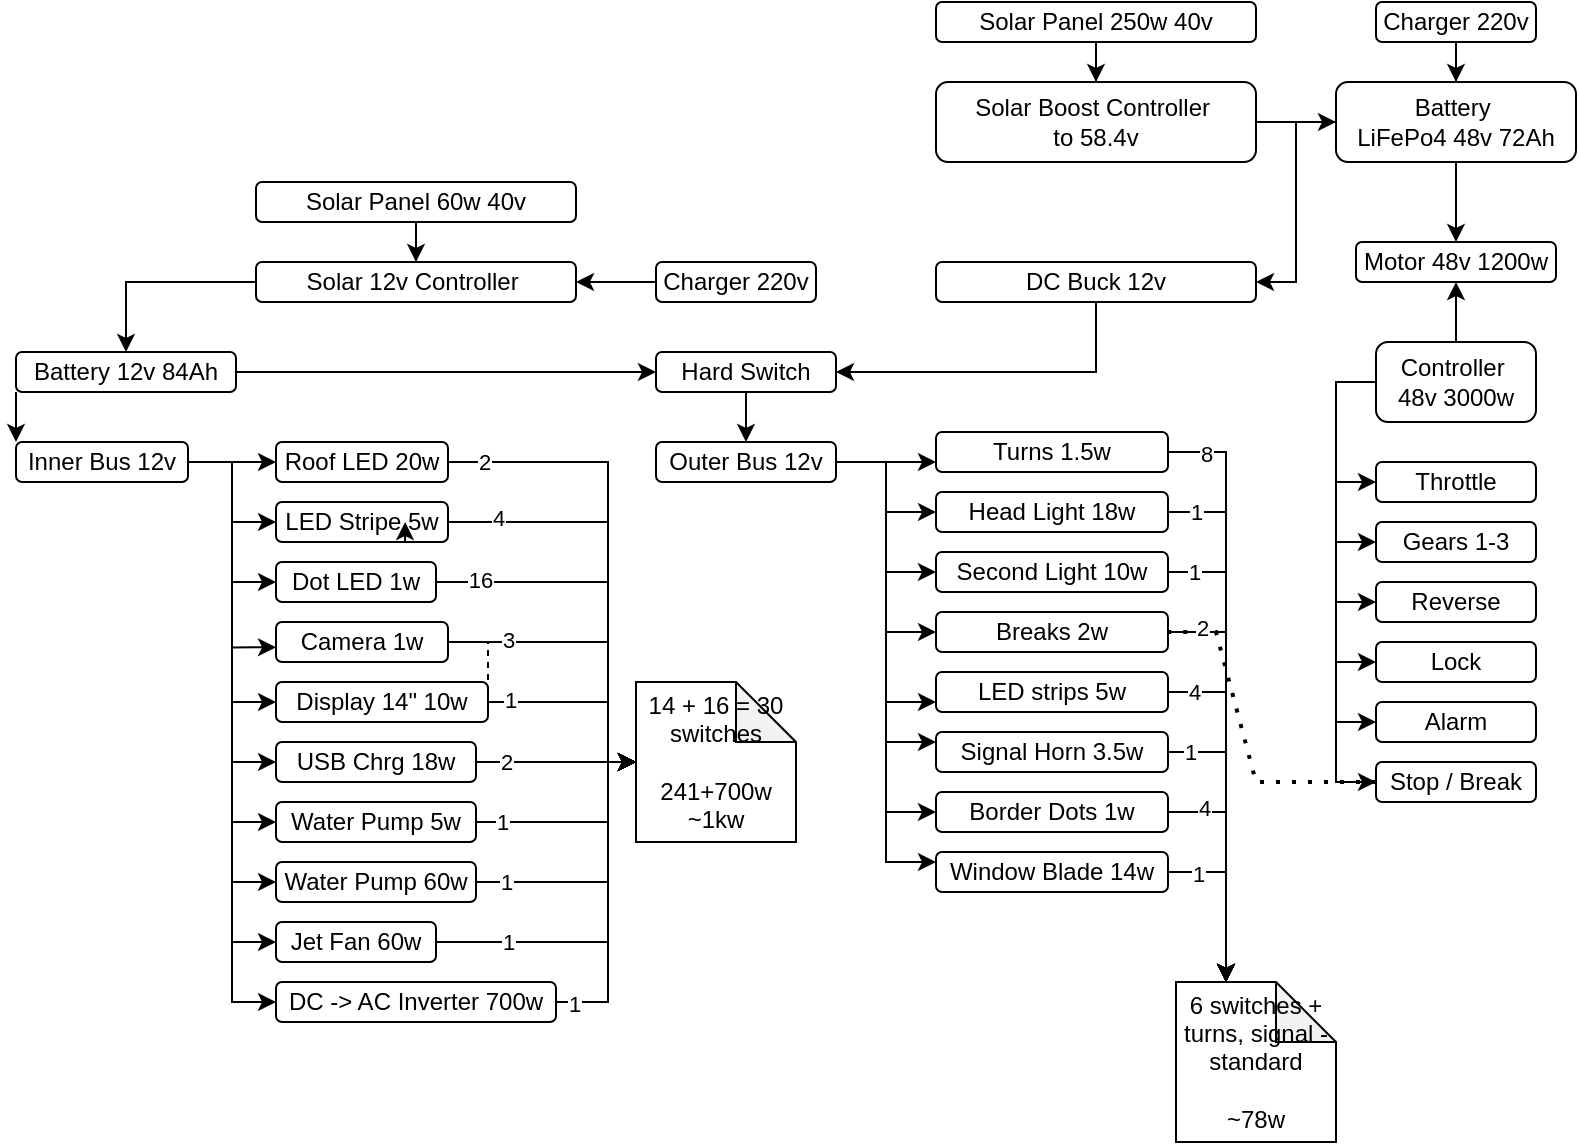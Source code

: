 <mxfile version="27.1.4">
  <diagram name="Страница — 1" id="Z_pauZkXS7t0AU1Tw5mL">
    <mxGraphModel dx="703" dy="404" grid="1" gridSize="10" guides="1" tooltips="1" connect="1" arrows="1" fold="1" page="1" pageScale="1" pageWidth="827" pageHeight="1169" math="0" shadow="0">
      <root>
        <mxCell id="0" />
        <mxCell id="1" parent="0" />
        <mxCell id="5aOu-kDIlNZFqt_HR4Ut-28" style="edgeStyle=orthogonalEdgeStyle;rounded=0;orthogonalLoop=1;jettySize=auto;html=1;entryX=0.5;entryY=0;entryDx=0;entryDy=0;" edge="1" parent="1" source="7MsEQUMzbARziqOLfGt7-1" target="7MsEQUMzbARziqOLfGt7-29">
          <mxGeometry relative="1" as="geometry" />
        </mxCell>
        <mxCell id="5aOu-kDIlNZFqt_HR4Ut-34" style="edgeStyle=orthogonalEdgeStyle;rounded=0;orthogonalLoop=1;jettySize=auto;html=1;entryX=1;entryY=0.5;entryDx=0;entryDy=0;" edge="1" parent="1" source="7MsEQUMzbARziqOLfGt7-1" target="5aOu-kDIlNZFqt_HR4Ut-33">
          <mxGeometry relative="1" as="geometry" />
        </mxCell>
        <mxCell id="7MsEQUMzbARziqOLfGt7-1" value="&lt;div&gt;Battery&amp;nbsp;&lt;/div&gt;&lt;div&gt;&lt;span style=&quot;background-color: transparent; color: light-dark(rgb(0, 0, 0), rgb(255, 255, 255));&quot;&gt;LiFePo4 48v&amp;nbsp;&lt;/span&gt;&lt;span style=&quot;background-color: transparent; color: light-dark(rgb(0, 0, 0), rgb(255, 255, 255));&quot;&gt;72Ah&lt;/span&gt;&lt;/div&gt;" style="rounded=1;whiteSpace=wrap;html=1;" parent="1" vertex="1">
          <mxGeometry x="684" y="60" width="120" height="40" as="geometry" />
        </mxCell>
        <mxCell id="7MsEQUMzbARziqOLfGt7-31" style="edgeStyle=orthogonalEdgeStyle;rounded=0;orthogonalLoop=1;jettySize=auto;html=1;entryX=0;entryY=0.5;entryDx=0;entryDy=0;exitX=0;exitY=0.5;exitDx=0;exitDy=0;" parent="1" source="7MsEQUMzbARziqOLfGt7-2" target="7MsEQUMzbARziqOLfGt7-18" edge="1">
          <mxGeometry relative="1" as="geometry" />
        </mxCell>
        <mxCell id="7MsEQUMzbARziqOLfGt7-35" style="edgeStyle=orthogonalEdgeStyle;rounded=0;orthogonalLoop=1;jettySize=auto;html=1;entryX=0;entryY=0.5;entryDx=0;entryDy=0;exitX=0;exitY=0.5;exitDx=0;exitDy=0;" parent="1" source="7MsEQUMzbARziqOLfGt7-2" target="7MsEQUMzbARziqOLfGt7-21" edge="1">
          <mxGeometry relative="1" as="geometry" />
        </mxCell>
        <mxCell id="7MsEQUMzbARziqOLfGt7-36" style="edgeStyle=orthogonalEdgeStyle;rounded=0;orthogonalLoop=1;jettySize=auto;html=1;entryX=0;entryY=0.5;entryDx=0;entryDy=0;exitX=0;exitY=0.5;exitDx=0;exitDy=0;" parent="1" source="7MsEQUMzbARziqOLfGt7-2" target="7MsEQUMzbARziqOLfGt7-22" edge="1">
          <mxGeometry relative="1" as="geometry" />
        </mxCell>
        <mxCell id="7MsEQUMzbARziqOLfGt7-40" style="edgeStyle=orthogonalEdgeStyle;rounded=0;orthogonalLoop=1;jettySize=auto;html=1;entryX=0;entryY=0.5;entryDx=0;entryDy=0;exitX=0;exitY=0.5;exitDx=0;exitDy=0;" parent="1" source="7MsEQUMzbARziqOLfGt7-2" target="7MsEQUMzbARziqOLfGt7-37" edge="1">
          <mxGeometry relative="1" as="geometry" />
        </mxCell>
        <mxCell id="7MsEQUMzbARziqOLfGt7-41" style="edgeStyle=orthogonalEdgeStyle;rounded=0;orthogonalLoop=1;jettySize=auto;html=1;entryX=0;entryY=0.5;entryDx=0;entryDy=0;exitX=0;exitY=0.5;exitDx=0;exitDy=0;" parent="1" source="7MsEQUMzbARziqOLfGt7-2" target="7MsEQUMzbARziqOLfGt7-38" edge="1">
          <mxGeometry relative="1" as="geometry" />
        </mxCell>
        <mxCell id="7MsEQUMzbARziqOLfGt7-42" style="edgeStyle=orthogonalEdgeStyle;rounded=0;orthogonalLoop=1;jettySize=auto;html=1;entryX=0;entryY=0.5;entryDx=0;entryDy=0;exitX=0;exitY=0.5;exitDx=0;exitDy=0;" parent="1" source="7MsEQUMzbARziqOLfGt7-2" target="7MsEQUMzbARziqOLfGt7-39" edge="1">
          <mxGeometry relative="1" as="geometry" />
        </mxCell>
        <mxCell id="5aOu-kDIlNZFqt_HR4Ut-27" style="edgeStyle=orthogonalEdgeStyle;rounded=0;orthogonalLoop=1;jettySize=auto;html=1;entryX=0.5;entryY=1;entryDx=0;entryDy=0;" edge="1" parent="1" source="7MsEQUMzbARziqOLfGt7-2" target="7MsEQUMzbARziqOLfGt7-29">
          <mxGeometry relative="1" as="geometry" />
        </mxCell>
        <mxCell id="7MsEQUMzbARziqOLfGt7-2" value="&lt;div&gt;&lt;span style=&quot;background-color: transparent; color: light-dark(rgb(0, 0, 0), rgb(255, 255, 255));&quot;&gt;Controller&amp;nbsp;&lt;/span&gt;&lt;/div&gt;&lt;div&gt;&lt;span style=&quot;background-color: transparent; color: light-dark(rgb(0, 0, 0), rgb(255, 255, 255));&quot;&gt;48v 3000w&lt;/span&gt;&lt;/div&gt;" style="rounded=1;whiteSpace=wrap;html=1;" parent="1" vertex="1">
          <mxGeometry x="704" y="190" width="80" height="40" as="geometry" />
        </mxCell>
        <mxCell id="7MsEQUMzbARziqOLfGt7-16" style="edgeStyle=orthogonalEdgeStyle;rounded=0;orthogonalLoop=1;jettySize=auto;html=1;exitX=0;exitY=1;exitDx=0;exitDy=0;entryX=0;entryY=0;entryDx=0;entryDy=0;" parent="1" source="7MsEQUMzbARziqOLfGt7-4" target="7MsEQUMzbARziqOLfGt7-8" edge="1">
          <mxGeometry relative="1" as="geometry">
            <Array as="points" />
          </mxGeometry>
        </mxCell>
        <mxCell id="5aOu-kDIlNZFqt_HR4Ut-23" style="edgeStyle=orthogonalEdgeStyle;rounded=0;orthogonalLoop=1;jettySize=auto;html=1;" edge="1" parent="1" source="5aOu-kDIlNZFqt_HR4Ut-35" target="7MsEQUMzbARziqOLfGt7-7">
          <mxGeometry relative="1" as="geometry" />
        </mxCell>
        <mxCell id="7MsEQUMzbARziqOLfGt7-4" value="&lt;div&gt;Battery&amp;nbsp;&lt;span style=&quot;background-color: transparent; color: light-dark(rgb(0, 0, 0), rgb(255, 255, 255));&quot;&gt;12v 84&lt;/span&gt;&lt;span style=&quot;background-color: transparent; color: light-dark(rgb(0, 0, 0), rgb(255, 255, 255));&quot;&gt;Ah&lt;/span&gt;&lt;/div&gt;" style="rounded=1;whiteSpace=wrap;html=1;" parent="1" vertex="1">
          <mxGeometry x="24" y="195" width="110" height="20" as="geometry" />
        </mxCell>
        <mxCell id="7MsEQUMzbARziqOLfGt7-5" value="DC -&amp;gt; AC&amp;nbsp;&lt;span style=&quot;background-color: transparent; color: light-dark(rgb(0, 0, 0), rgb(255, 255, 255));&quot;&gt;Inverter 700w&lt;/span&gt;" style="rounded=1;whiteSpace=wrap;html=1;" parent="1" vertex="1">
          <mxGeometry x="154" y="510" width="140" height="20" as="geometry" />
        </mxCell>
        <mxCell id="7MsEQUMzbARziqOLfGt7-6" value="&lt;div&gt;Jet Fan 60w&lt;/div&gt;" style="rounded=1;whiteSpace=wrap;html=1;" parent="1" vertex="1">
          <mxGeometry x="154" y="480" width="80" height="20" as="geometry" />
        </mxCell>
        <mxCell id="7MsEQUMzbARziqOLfGt7-49" style="edgeStyle=orthogonalEdgeStyle;rounded=0;orthogonalLoop=1;jettySize=auto;html=1;entryX=0;entryY=0.75;entryDx=0;entryDy=0;" parent="1" source="7MsEQUMzbARziqOLfGt7-7" target="7MsEQUMzbARziqOLfGt7-47" edge="1">
          <mxGeometry relative="1" as="geometry" />
        </mxCell>
        <mxCell id="7MsEQUMzbARziqOLfGt7-50" style="edgeStyle=orthogonalEdgeStyle;rounded=0;orthogonalLoop=1;jettySize=auto;html=1;entryX=0;entryY=0.5;entryDx=0;entryDy=0;" parent="1" source="7MsEQUMzbARziqOLfGt7-7" target="7MsEQUMzbARziqOLfGt7-46" edge="1">
          <mxGeometry relative="1" as="geometry" />
        </mxCell>
        <mxCell id="7MsEQUMzbARziqOLfGt7-51" style="edgeStyle=orthogonalEdgeStyle;rounded=0;orthogonalLoop=1;jettySize=auto;html=1;entryX=0;entryY=0.5;entryDx=0;entryDy=0;" parent="1" source="7MsEQUMzbARziqOLfGt7-7" target="7MsEQUMzbARziqOLfGt7-45" edge="1">
          <mxGeometry relative="1" as="geometry" />
        </mxCell>
        <mxCell id="7MsEQUMzbARziqOLfGt7-52" style="edgeStyle=orthogonalEdgeStyle;rounded=0;orthogonalLoop=1;jettySize=auto;html=1;entryX=0;entryY=0.5;entryDx=0;entryDy=0;" parent="1" source="7MsEQUMzbARziqOLfGt7-7" target="7MsEQUMzbARziqOLfGt7-44" edge="1">
          <mxGeometry relative="1" as="geometry" />
        </mxCell>
        <mxCell id="7MsEQUMzbARziqOLfGt7-53" style="edgeStyle=orthogonalEdgeStyle;rounded=0;orthogonalLoop=1;jettySize=auto;html=1;entryX=0;entryY=0.75;entryDx=0;entryDy=0;" parent="1" source="7MsEQUMzbARziqOLfGt7-7" target="7MsEQUMzbARziqOLfGt7-43" edge="1">
          <mxGeometry relative="1" as="geometry" />
        </mxCell>
        <mxCell id="7MsEQUMzbARziqOLfGt7-54" style="edgeStyle=orthogonalEdgeStyle;rounded=0;orthogonalLoop=1;jettySize=auto;html=1;entryX=0;entryY=0.25;entryDx=0;entryDy=0;" parent="1" source="7MsEQUMzbARziqOLfGt7-7" target="7MsEQUMzbARziqOLfGt7-10" edge="1">
          <mxGeometry relative="1" as="geometry" />
        </mxCell>
        <mxCell id="5aOu-kDIlNZFqt_HR4Ut-8" style="edgeStyle=orthogonalEdgeStyle;rounded=0;orthogonalLoop=1;jettySize=auto;html=1;entryX=0;entryY=0.5;entryDx=0;entryDy=0;" edge="1" parent="1" source="7MsEQUMzbARziqOLfGt7-7" target="5aOu-kDIlNZFqt_HR4Ut-7">
          <mxGeometry relative="1" as="geometry" />
        </mxCell>
        <mxCell id="5aOu-kDIlNZFqt_HR4Ut-21" style="edgeStyle=orthogonalEdgeStyle;rounded=0;orthogonalLoop=1;jettySize=auto;html=1;entryX=0;entryY=0.25;entryDx=0;entryDy=0;" edge="1" parent="1" source="7MsEQUMzbARziqOLfGt7-7" target="7MsEQUMzbARziqOLfGt7-9">
          <mxGeometry relative="1" as="geometry" />
        </mxCell>
        <mxCell id="7MsEQUMzbARziqOLfGt7-7" value="Outer Bus&amp;nbsp;&lt;span style=&quot;background-color: transparent; color: light-dark(rgb(0, 0, 0), rgb(255, 255, 255));&quot;&gt;12v&lt;/span&gt;" style="rounded=1;whiteSpace=wrap;html=1;" parent="1" vertex="1">
          <mxGeometry x="344" y="240" width="90" height="20" as="geometry" />
        </mxCell>
        <mxCell id="5aOu-kDIlNZFqt_HR4Ut-10" style="edgeStyle=orthogonalEdgeStyle;rounded=0;orthogonalLoop=1;jettySize=auto;html=1;entryX=0;entryY=0.5;entryDx=0;entryDy=0;" edge="1" parent="1" source="7MsEQUMzbARziqOLfGt7-8" target="5aOu-kDIlNZFqt_HR4Ut-1">
          <mxGeometry relative="1" as="geometry" />
        </mxCell>
        <mxCell id="5aOu-kDIlNZFqt_HR4Ut-12" style="edgeStyle=orthogonalEdgeStyle;rounded=0;orthogonalLoop=1;jettySize=auto;html=1;entryX=0;entryY=0.5;entryDx=0;entryDy=0;" edge="1" parent="1" source="7MsEQUMzbARziqOLfGt7-8" target="5aOu-kDIlNZFqt_HR4Ut-3">
          <mxGeometry relative="1" as="geometry" />
        </mxCell>
        <mxCell id="5aOu-kDIlNZFqt_HR4Ut-14" style="edgeStyle=orthogonalEdgeStyle;rounded=0;orthogonalLoop=1;jettySize=auto;html=1;entryX=0;entryY=0.5;entryDx=0;entryDy=0;" edge="1" parent="1" source="7MsEQUMzbARziqOLfGt7-8" target="5aOu-kDIlNZFqt_HR4Ut-5">
          <mxGeometry relative="1" as="geometry" />
        </mxCell>
        <mxCell id="5aOu-kDIlNZFqt_HR4Ut-15" style="edgeStyle=orthogonalEdgeStyle;rounded=0;orthogonalLoop=1;jettySize=auto;html=1;entryX=0;entryY=0.5;entryDx=0;entryDy=0;" edge="1" parent="1" source="7MsEQUMzbARziqOLfGt7-8" target="5aOu-kDIlNZFqt_HR4Ut-6">
          <mxGeometry relative="1" as="geometry" />
        </mxCell>
        <mxCell id="5aOu-kDIlNZFqt_HR4Ut-18" style="edgeStyle=orthogonalEdgeStyle;rounded=0;orthogonalLoop=1;jettySize=auto;html=1;entryX=0;entryY=0.5;entryDx=0;entryDy=0;" edge="1" parent="1" source="7MsEQUMzbARziqOLfGt7-8" target="5aOu-kDIlNZFqt_HR4Ut-16">
          <mxGeometry relative="1" as="geometry" />
        </mxCell>
        <mxCell id="5aOu-kDIlNZFqt_HR4Ut-20" style="edgeStyle=orthogonalEdgeStyle;rounded=0;orthogonalLoop=1;jettySize=auto;html=1;entryX=0;entryY=0.5;entryDx=0;entryDy=0;" edge="1" parent="1" source="7MsEQUMzbARziqOLfGt7-8" target="5aOu-kDIlNZFqt_HR4Ut-19">
          <mxGeometry relative="1" as="geometry" />
        </mxCell>
        <mxCell id="5aOu-kDIlNZFqt_HR4Ut-25" style="edgeStyle=orthogonalEdgeStyle;rounded=0;orthogonalLoop=1;jettySize=auto;html=1;entryX=0;entryY=0.5;entryDx=0;entryDy=0;" edge="1" parent="1" source="7MsEQUMzbARziqOLfGt7-8" target="7MsEQUMzbARziqOLfGt7-5">
          <mxGeometry relative="1" as="geometry" />
        </mxCell>
        <mxCell id="5aOu-kDIlNZFqt_HR4Ut-26" style="edgeStyle=orthogonalEdgeStyle;rounded=0;orthogonalLoop=1;jettySize=auto;html=1;entryX=0;entryY=0.5;entryDx=0;entryDy=0;" edge="1" parent="1" source="7MsEQUMzbARziqOLfGt7-8" target="7MsEQUMzbARziqOLfGt7-6">
          <mxGeometry relative="1" as="geometry" />
        </mxCell>
        <mxCell id="5aOu-kDIlNZFqt_HR4Ut-31" style="edgeStyle=orthogonalEdgeStyle;rounded=0;orthogonalLoop=1;jettySize=auto;html=1;entryX=0;entryY=0.5;entryDx=0;entryDy=0;" edge="1" parent="1" source="7MsEQUMzbARziqOLfGt7-8" target="5aOu-kDIlNZFqt_HR4Ut-2">
          <mxGeometry relative="1" as="geometry" />
        </mxCell>
        <mxCell id="7MsEQUMzbARziqOLfGt7-8" value="Inner Bus&amp;nbsp;&lt;span style=&quot;background-color: transparent; color: light-dark(rgb(0, 0, 0), rgb(255, 255, 255));&quot;&gt;12v&lt;/span&gt;" style="rounded=1;whiteSpace=wrap;html=1;" parent="1" vertex="1">
          <mxGeometry x="24" y="240" width="86" height="20" as="geometry" />
        </mxCell>
        <mxCell id="7MsEQUMzbARziqOLfGt7-9" value="Window Blade 14w" style="rounded=1;whiteSpace=wrap;html=1;" parent="1" vertex="1">
          <mxGeometry x="484" y="445" width="116" height="20" as="geometry" />
        </mxCell>
        <mxCell id="7MsEQUMzbARziqOLfGt7-10" value="Signal Horn 3.5w" style="rounded=1;whiteSpace=wrap;html=1;" parent="1" vertex="1">
          <mxGeometry x="484" y="385" width="116" height="20" as="geometry" />
        </mxCell>
        <mxCell id="7MsEQUMzbARziqOLfGt7-18" value="&lt;div&gt;Throttle&lt;/div&gt;" style="rounded=1;whiteSpace=wrap;html=1;" parent="1" vertex="1">
          <mxGeometry x="704" y="250" width="80" height="20" as="geometry" />
        </mxCell>
        <mxCell id="5aOu-kDIlNZFqt_HR4Ut-29" style="edgeStyle=orthogonalEdgeStyle;rounded=0;orthogonalLoop=1;jettySize=auto;html=1;entryX=0.5;entryY=0;entryDx=0;entryDy=0;" edge="1" parent="1" source="7MsEQUMzbARziqOLfGt7-19" target="7MsEQUMzbARziqOLfGt7-1">
          <mxGeometry relative="1" as="geometry" />
        </mxCell>
        <mxCell id="7MsEQUMzbARziqOLfGt7-19" value="&lt;div&gt;Charger 220v&lt;/div&gt;" style="rounded=1;whiteSpace=wrap;html=1;" parent="1" vertex="1">
          <mxGeometry x="704" y="20" width="80" height="20" as="geometry" />
        </mxCell>
        <mxCell id="7MsEQUMzbARziqOLfGt7-21" value="Gears 1-3" style="rounded=1;whiteSpace=wrap;html=1;" parent="1" vertex="1">
          <mxGeometry x="704" y="280" width="80" height="20" as="geometry" />
        </mxCell>
        <mxCell id="7MsEQUMzbARziqOLfGt7-22" value="&lt;div&gt;Reverse&lt;/div&gt;" style="rounded=1;whiteSpace=wrap;html=1;" parent="1" vertex="1">
          <mxGeometry x="704" y="310" width="80" height="20" as="geometry" />
        </mxCell>
        <mxCell id="5aOu-kDIlNZFqt_HR4Ut-40" style="edgeStyle=orthogonalEdgeStyle;rounded=0;orthogonalLoop=1;jettySize=auto;html=1;entryX=0.5;entryY=0;entryDx=0;entryDy=0;" edge="1" parent="1" source="7MsEQUMzbARziqOLfGt7-23" target="7MsEQUMzbARziqOLfGt7-25">
          <mxGeometry relative="1" as="geometry" />
        </mxCell>
        <mxCell id="7MsEQUMzbARziqOLfGt7-23" value="&lt;div&gt;Solar Panel 250w 40v&lt;/div&gt;" style="rounded=1;whiteSpace=wrap;html=1;" parent="1" vertex="1">
          <mxGeometry x="484" y="20" width="160" height="20" as="geometry" />
        </mxCell>
        <mxCell id="5aOu-kDIlNZFqt_HR4Ut-30" style="edgeStyle=orthogonalEdgeStyle;rounded=0;orthogonalLoop=1;jettySize=auto;html=1;entryX=0;entryY=0.5;entryDx=0;entryDy=0;" edge="1" parent="1" source="7MsEQUMzbARziqOLfGt7-25" target="7MsEQUMzbARziqOLfGt7-1">
          <mxGeometry relative="1" as="geometry" />
        </mxCell>
        <mxCell id="7MsEQUMzbARziqOLfGt7-25" value="&lt;div&gt;Solar Boost Controller&amp;nbsp;&lt;/div&gt;&lt;div&gt;to 58.4v&lt;/div&gt;" style="rounded=1;whiteSpace=wrap;html=1;" parent="1" vertex="1">
          <mxGeometry x="484" y="60" width="160" height="40" as="geometry" />
        </mxCell>
        <mxCell id="7MsEQUMzbARziqOLfGt7-29" value="&lt;div&gt;&lt;span style=&quot;background-color: transparent; color: light-dark(rgb(0, 0, 0), rgb(255, 255, 255));&quot;&gt;Motor 48v 1200&lt;/span&gt;&lt;span style=&quot;background-color: transparent; color: light-dark(rgb(0, 0, 0), rgb(255, 255, 255));&quot;&gt;w&lt;/span&gt;&lt;/div&gt;" style="rounded=1;whiteSpace=wrap;html=1;" parent="1" vertex="1">
          <mxGeometry x="694" y="140" width="100" height="20" as="geometry" />
        </mxCell>
        <mxCell id="7MsEQUMzbARziqOLfGt7-37" value="&lt;div&gt;Lock&lt;/div&gt;" style="rounded=1;whiteSpace=wrap;html=1;" parent="1" vertex="1">
          <mxGeometry x="704" y="340" width="80" height="20" as="geometry" />
        </mxCell>
        <mxCell id="7MsEQUMzbARziqOLfGt7-38" value="&lt;div&gt;Alarm&lt;/div&gt;" style="rounded=1;whiteSpace=wrap;html=1;" parent="1" vertex="1">
          <mxGeometry x="704" y="370" width="80" height="20" as="geometry" />
        </mxCell>
        <mxCell id="7MsEQUMzbARziqOLfGt7-39" value="&lt;div&gt;Stop / Break&lt;/div&gt;" style="rounded=1;whiteSpace=wrap;html=1;" parent="1" vertex="1">
          <mxGeometry x="704" y="400" width="80" height="20" as="geometry" />
        </mxCell>
        <mxCell id="7MsEQUMzbARziqOLfGt7-43" value="Turns 1.5w" style="rounded=1;whiteSpace=wrap;html=1;" parent="1" vertex="1">
          <mxGeometry x="484" y="235" width="116" height="20" as="geometry" />
        </mxCell>
        <mxCell id="7MsEQUMzbARziqOLfGt7-44" value="Head Light 18w" style="rounded=1;whiteSpace=wrap;html=1;" parent="1" vertex="1">
          <mxGeometry x="484" y="265" width="116" height="20" as="geometry" />
        </mxCell>
        <mxCell id="7MsEQUMzbARziqOLfGt7-45" value="Second Light 10w" style="rounded=1;whiteSpace=wrap;html=1;" parent="1" vertex="1">
          <mxGeometry x="484" y="295" width="116" height="20" as="geometry" />
        </mxCell>
        <mxCell id="7MsEQUMzbARziqOLfGt7-46" value="Breaks 2w" style="rounded=1;whiteSpace=wrap;html=1;" parent="1" vertex="1">
          <mxGeometry x="484" y="325" width="116" height="20" as="geometry" />
        </mxCell>
        <mxCell id="7MsEQUMzbARziqOLfGt7-47" value="LED strips 5w" style="rounded=1;whiteSpace=wrap;html=1;" parent="1" vertex="1">
          <mxGeometry x="484" y="355" width="116" height="20" as="geometry" />
        </mxCell>
        <mxCell id="7MsEQUMzbARziqOLfGt7-58" style="edgeStyle=orthogonalEdgeStyle;rounded=0;orthogonalLoop=1;jettySize=auto;html=1;entryX=0.5;entryY=0;entryDx=0;entryDy=0;" parent="1" source="7MsEQUMzbARziqOLfGt7-56" target="7MsEQUMzbARziqOLfGt7-57" edge="1">
          <mxGeometry relative="1" as="geometry" />
        </mxCell>
        <mxCell id="7MsEQUMzbARziqOLfGt7-56" value="&lt;div&gt;Solar Panel 60w 40v&lt;/div&gt;" style="rounded=1;whiteSpace=wrap;html=1;" parent="1" vertex="1">
          <mxGeometry x="144" y="110" width="160" height="20" as="geometry" />
        </mxCell>
        <mxCell id="5aOu-kDIlNZFqt_HR4Ut-24" style="edgeStyle=orthogonalEdgeStyle;rounded=0;orthogonalLoop=1;jettySize=auto;html=1;entryX=0.5;entryY=0;entryDx=0;entryDy=0;" edge="1" parent="1" source="7MsEQUMzbARziqOLfGt7-57" target="7MsEQUMzbARziqOLfGt7-4">
          <mxGeometry relative="1" as="geometry" />
        </mxCell>
        <mxCell id="7MsEQUMzbARziqOLfGt7-57" value="&lt;div&gt;Solar 12v Controller&amp;nbsp;&lt;/div&gt;" style="rounded=1;whiteSpace=wrap;html=1;" parent="1" vertex="1">
          <mxGeometry x="144" y="150" width="160" height="20" as="geometry" />
        </mxCell>
        <mxCell id="7MsEQUMzbARziqOLfGt7-62" style="edgeStyle=orthogonalEdgeStyle;rounded=0;orthogonalLoop=1;jettySize=auto;html=1;entryX=1;entryY=0.5;entryDx=0;entryDy=0;" parent="1" source="7MsEQUMzbARziqOLfGt7-61" target="7MsEQUMzbARziqOLfGt7-57" edge="1">
          <mxGeometry relative="1" as="geometry" />
        </mxCell>
        <mxCell id="7MsEQUMzbARziqOLfGt7-61" value="&lt;div&gt;Charger 220v&lt;/div&gt;" style="rounded=1;whiteSpace=wrap;html=1;" parent="1" vertex="1">
          <mxGeometry x="344" y="150" width="80" height="20" as="geometry" />
        </mxCell>
        <mxCell id="5aOu-kDIlNZFqt_HR4Ut-1" value="Roof LED 20w" style="rounded=1;whiteSpace=wrap;html=1;" vertex="1" parent="1">
          <mxGeometry x="154" y="240" width="86" height="20" as="geometry" />
        </mxCell>
        <mxCell id="5aOu-kDIlNZFqt_HR4Ut-2" value="LED Stripe 5w" style="rounded=1;whiteSpace=wrap;html=1;" vertex="1" parent="1">
          <mxGeometry x="154" y="270" width="86" height="20" as="geometry" />
        </mxCell>
        <mxCell id="5aOu-kDIlNZFqt_HR4Ut-3" value="Dot LED 1w" style="rounded=1;whiteSpace=wrap;html=1;" vertex="1" parent="1">
          <mxGeometry x="154" y="300" width="80" height="20" as="geometry" />
        </mxCell>
        <mxCell id="5aOu-kDIlNZFqt_HR4Ut-4" value="Camera 1w" style="rounded=1;whiteSpace=wrap;html=1;" vertex="1" parent="1">
          <mxGeometry x="154" y="330" width="86" height="20" as="geometry" />
        </mxCell>
        <mxCell id="5aOu-kDIlNZFqt_HR4Ut-5" value="Display 14&quot; 10w" style="rounded=1;whiteSpace=wrap;html=1;" vertex="1" parent="1">
          <mxGeometry x="154" y="360" width="106" height="20" as="geometry" />
        </mxCell>
        <mxCell id="5aOu-kDIlNZFqt_HR4Ut-6" value="USB Chrg 18w" style="rounded=1;whiteSpace=wrap;html=1;" vertex="1" parent="1">
          <mxGeometry x="154" y="390" width="100" height="20" as="geometry" />
        </mxCell>
        <mxCell id="5aOu-kDIlNZFqt_HR4Ut-7" value="Border Dots 1w" style="rounded=1;whiteSpace=wrap;html=1;" vertex="1" parent="1">
          <mxGeometry x="484" y="415" width="116" height="20" as="geometry" />
        </mxCell>
        <mxCell id="5aOu-kDIlNZFqt_HR4Ut-13" style="edgeStyle=orthogonalEdgeStyle;rounded=0;orthogonalLoop=1;jettySize=auto;html=1;entryX=0;entryY=0.633;entryDx=0;entryDy=0;entryPerimeter=0;" edge="1" parent="1" source="7MsEQUMzbARziqOLfGt7-8" target="5aOu-kDIlNZFqt_HR4Ut-4">
          <mxGeometry relative="1" as="geometry" />
        </mxCell>
        <mxCell id="5aOu-kDIlNZFqt_HR4Ut-16" value="Water Pump 5w" style="rounded=1;whiteSpace=wrap;html=1;" vertex="1" parent="1">
          <mxGeometry x="154" y="420" width="100" height="20" as="geometry" />
        </mxCell>
        <mxCell id="5aOu-kDIlNZFqt_HR4Ut-19" value="Water Pump 60w" style="rounded=1;whiteSpace=wrap;html=1;" vertex="1" parent="1">
          <mxGeometry x="154" y="450" width="100" height="20" as="geometry" />
        </mxCell>
        <mxCell id="5aOu-kDIlNZFqt_HR4Ut-32" value="" style="endArrow=none;dashed=1;html=1;dashPattern=1 3;strokeWidth=2;rounded=0;entryX=1;entryY=0.5;entryDx=0;entryDy=0;exitX=0;exitY=0.5;exitDx=0;exitDy=0;" edge="1" parent="1" source="7MsEQUMzbARziqOLfGt7-39" target="7MsEQUMzbARziqOLfGt7-46">
          <mxGeometry width="50" height="50" relative="1" as="geometry">
            <mxPoint x="394" y="320" as="sourcePoint" />
            <mxPoint x="444" y="270" as="targetPoint" />
            <Array as="points">
              <mxPoint x="644" y="410" />
              <mxPoint x="624" y="335" />
            </Array>
          </mxGeometry>
        </mxCell>
        <mxCell id="5aOu-kDIlNZFqt_HR4Ut-38" style="edgeStyle=orthogonalEdgeStyle;rounded=0;orthogonalLoop=1;jettySize=auto;html=1;entryX=1;entryY=0.5;entryDx=0;entryDy=0;exitX=0.5;exitY=1;exitDx=0;exitDy=0;" edge="1" parent="1" source="5aOu-kDIlNZFqt_HR4Ut-33" target="5aOu-kDIlNZFqt_HR4Ut-35">
          <mxGeometry relative="1" as="geometry" />
        </mxCell>
        <mxCell id="5aOu-kDIlNZFqt_HR4Ut-33" value="&lt;div&gt;DC Buck 12v&lt;/div&gt;" style="rounded=1;whiteSpace=wrap;html=1;" vertex="1" parent="1">
          <mxGeometry x="484" y="150" width="160" height="20" as="geometry" />
        </mxCell>
        <mxCell id="5aOu-kDIlNZFqt_HR4Ut-36" value="" style="edgeStyle=orthogonalEdgeStyle;rounded=0;orthogonalLoop=1;jettySize=auto;html=1;" edge="1" parent="1" source="7MsEQUMzbARziqOLfGt7-4" target="5aOu-kDIlNZFqt_HR4Ut-35">
          <mxGeometry relative="1" as="geometry">
            <mxPoint x="134" y="205" as="sourcePoint" />
            <mxPoint x="389" y="240" as="targetPoint" />
          </mxGeometry>
        </mxCell>
        <mxCell id="5aOu-kDIlNZFqt_HR4Ut-35" value="Hard Switch" style="rounded=1;whiteSpace=wrap;html=1;" vertex="1" parent="1">
          <mxGeometry x="344" y="195" width="90" height="20" as="geometry" />
        </mxCell>
        <mxCell id="5aOu-kDIlNZFqt_HR4Ut-42" value="" style="endArrow=none;dashed=1;html=1;rounded=0;entryX=1;entryY=0.5;entryDx=0;entryDy=0;exitX=1;exitY=0.5;exitDx=0;exitDy=0;" edge="1" parent="1" source="5aOu-kDIlNZFqt_HR4Ut-4" target="5aOu-kDIlNZFqt_HR4Ut-5">
          <mxGeometry width="50" height="50" relative="1" as="geometry">
            <mxPoint x="220" y="350" as="sourcePoint" />
            <mxPoint x="270" y="300" as="targetPoint" />
            <Array as="points">
              <mxPoint x="260" y="340" />
            </Array>
          </mxGeometry>
        </mxCell>
        <mxCell id="5aOu-kDIlNZFqt_HR4Ut-43" value="14 + 16 = 30 switches&lt;br&gt;&lt;br&gt;241+700w&lt;br&gt;~1kw" style="shape=note;whiteSpace=wrap;html=1;backgroundOutline=1;darkOpacity=0.05;" vertex="1" parent="1">
          <mxGeometry x="334" y="360" width="80" height="80" as="geometry" />
        </mxCell>
        <mxCell id="5aOu-kDIlNZFqt_HR4Ut-45" style="edgeStyle=orthogonalEdgeStyle;rounded=0;orthogonalLoop=1;jettySize=auto;html=1;entryX=0;entryY=0.5;entryDx=0;entryDy=0;entryPerimeter=0;" edge="1" parent="1" source="5aOu-kDIlNZFqt_HR4Ut-1" target="5aOu-kDIlNZFqt_HR4Ut-43">
          <mxGeometry relative="1" as="geometry">
            <Array as="points">
              <mxPoint x="320" y="250" />
              <mxPoint x="320" y="400" />
            </Array>
          </mxGeometry>
        </mxCell>
        <mxCell id="5aOu-kDIlNZFqt_HR4Ut-47" value="2" style="edgeLabel;html=1;align=center;verticalAlign=middle;resizable=0;points=[];" vertex="1" connectable="0" parent="5aOu-kDIlNZFqt_HR4Ut-45">
          <mxGeometry x="-0.851" relative="1" as="geometry">
            <mxPoint as="offset" />
          </mxGeometry>
        </mxCell>
        <mxCell id="5aOu-kDIlNZFqt_HR4Ut-46" style="edgeStyle=orthogonalEdgeStyle;rounded=0;orthogonalLoop=1;jettySize=auto;html=1;entryX=0;entryY=0.5;entryDx=0;entryDy=0;entryPerimeter=0;" edge="1" parent="1" source="5aOu-kDIlNZFqt_HR4Ut-2" target="5aOu-kDIlNZFqt_HR4Ut-43">
          <mxGeometry relative="1" as="geometry">
            <Array as="points">
              <mxPoint x="320" y="280" />
              <mxPoint x="320" y="400" />
            </Array>
          </mxGeometry>
        </mxCell>
        <mxCell id="5aOu-kDIlNZFqt_HR4Ut-48" value="4" style="edgeLabel;html=1;align=center;verticalAlign=middle;resizable=0;points=[];" vertex="1" connectable="0" parent="5aOu-kDIlNZFqt_HR4Ut-46">
          <mxGeometry x="-0.769" y="2" relative="1" as="geometry">
            <mxPoint as="offset" />
          </mxGeometry>
        </mxCell>
        <mxCell id="5aOu-kDIlNZFqt_HR4Ut-49" style="edgeStyle=orthogonalEdgeStyle;rounded=0;orthogonalLoop=1;jettySize=auto;html=1;exitX=0.75;exitY=1;exitDx=0;exitDy=0;entryX=0.751;entryY=0.5;entryDx=0;entryDy=0;entryPerimeter=0;" edge="1" parent="1" source="5aOu-kDIlNZFqt_HR4Ut-2" target="5aOu-kDIlNZFqt_HR4Ut-2">
          <mxGeometry relative="1" as="geometry" />
        </mxCell>
        <mxCell id="5aOu-kDIlNZFqt_HR4Ut-51" style="edgeStyle=orthogonalEdgeStyle;rounded=0;orthogonalLoop=1;jettySize=auto;html=1;entryX=0;entryY=0.5;entryDx=0;entryDy=0;entryPerimeter=0;" edge="1" parent="1" source="5aOu-kDIlNZFqt_HR4Ut-3" target="5aOu-kDIlNZFqt_HR4Ut-43">
          <mxGeometry relative="1" as="geometry">
            <Array as="points">
              <mxPoint x="320" y="310" />
              <mxPoint x="320" y="400" />
            </Array>
          </mxGeometry>
        </mxCell>
        <mxCell id="5aOu-kDIlNZFqt_HR4Ut-52" value="16" style="edgeLabel;html=1;align=center;verticalAlign=middle;resizable=0;points=[];" vertex="1" connectable="0" parent="5aOu-kDIlNZFqt_HR4Ut-51">
          <mxGeometry x="-0.776" y="1" relative="1" as="geometry">
            <mxPoint as="offset" />
          </mxGeometry>
        </mxCell>
        <mxCell id="5aOu-kDIlNZFqt_HR4Ut-53" style="edgeStyle=orthogonalEdgeStyle;rounded=0;orthogonalLoop=1;jettySize=auto;html=1;entryX=0;entryY=0.5;entryDx=0;entryDy=0;entryPerimeter=0;" edge="1" parent="1" source="5aOu-kDIlNZFqt_HR4Ut-4" target="5aOu-kDIlNZFqt_HR4Ut-43">
          <mxGeometry relative="1" as="geometry">
            <Array as="points">
              <mxPoint x="320" y="340" />
              <mxPoint x="320" y="400" />
            </Array>
          </mxGeometry>
        </mxCell>
        <mxCell id="5aOu-kDIlNZFqt_HR4Ut-54" value="3" style="edgeLabel;html=1;align=center;verticalAlign=middle;resizable=0;points=[];" vertex="1" connectable="0" parent="5aOu-kDIlNZFqt_HR4Ut-53">
          <mxGeometry x="-0.612" y="1" relative="1" as="geometry">
            <mxPoint as="offset" />
          </mxGeometry>
        </mxCell>
        <mxCell id="5aOu-kDIlNZFqt_HR4Ut-55" style="edgeStyle=orthogonalEdgeStyle;rounded=0;orthogonalLoop=1;jettySize=auto;html=1;entryX=0;entryY=0.5;entryDx=0;entryDy=0;entryPerimeter=0;" edge="1" parent="1" source="5aOu-kDIlNZFqt_HR4Ut-5" target="5aOu-kDIlNZFqt_HR4Ut-43">
          <mxGeometry relative="1" as="geometry">
            <Array as="points">
              <mxPoint x="320" y="370" />
              <mxPoint x="320" y="400" />
            </Array>
          </mxGeometry>
        </mxCell>
        <mxCell id="5aOu-kDIlNZFqt_HR4Ut-56" value="1" style="edgeLabel;html=1;align=center;verticalAlign=middle;resizable=0;points=[];" vertex="1" connectable="0" parent="5aOu-kDIlNZFqt_HR4Ut-55">
          <mxGeometry x="-0.795" y="1" relative="1" as="geometry">
            <mxPoint as="offset" />
          </mxGeometry>
        </mxCell>
        <mxCell id="5aOu-kDIlNZFqt_HR4Ut-57" style="edgeStyle=orthogonalEdgeStyle;rounded=0;orthogonalLoop=1;jettySize=auto;html=1;entryX=0;entryY=0.5;entryDx=0;entryDy=0;entryPerimeter=0;" edge="1" parent="1" source="5aOu-kDIlNZFqt_HR4Ut-6" target="5aOu-kDIlNZFqt_HR4Ut-43">
          <mxGeometry relative="1" as="geometry" />
        </mxCell>
        <mxCell id="5aOu-kDIlNZFqt_HR4Ut-58" value="2" style="edgeLabel;html=1;align=center;verticalAlign=middle;resizable=0;points=[];" vertex="1" connectable="0" parent="5aOu-kDIlNZFqt_HR4Ut-57">
          <mxGeometry x="-0.63" relative="1" as="geometry">
            <mxPoint as="offset" />
          </mxGeometry>
        </mxCell>
        <mxCell id="5aOu-kDIlNZFqt_HR4Ut-59" style="edgeStyle=orthogonalEdgeStyle;rounded=0;orthogonalLoop=1;jettySize=auto;html=1;entryX=0;entryY=0.5;entryDx=0;entryDy=0;entryPerimeter=0;" edge="1" parent="1" source="5aOu-kDIlNZFqt_HR4Ut-16" target="5aOu-kDIlNZFqt_HR4Ut-43">
          <mxGeometry relative="1" as="geometry">
            <Array as="points">
              <mxPoint x="320" y="430" />
              <mxPoint x="320" y="400" />
            </Array>
          </mxGeometry>
        </mxCell>
        <mxCell id="5aOu-kDIlNZFqt_HR4Ut-60" value="1" style="edgeLabel;html=1;align=center;verticalAlign=middle;resizable=0;points=[];" vertex="1" connectable="0" parent="5aOu-kDIlNZFqt_HR4Ut-59">
          <mxGeometry x="-0.76" relative="1" as="geometry">
            <mxPoint as="offset" />
          </mxGeometry>
        </mxCell>
        <mxCell id="5aOu-kDIlNZFqt_HR4Ut-61" style="edgeStyle=orthogonalEdgeStyle;rounded=0;orthogonalLoop=1;jettySize=auto;html=1;entryX=0;entryY=0.5;entryDx=0;entryDy=0;entryPerimeter=0;" edge="1" parent="1" source="5aOu-kDIlNZFqt_HR4Ut-19" target="5aOu-kDIlNZFqt_HR4Ut-43">
          <mxGeometry relative="1" as="geometry">
            <Array as="points">
              <mxPoint x="320" y="460" />
              <mxPoint x="320" y="400" />
            </Array>
          </mxGeometry>
        </mxCell>
        <mxCell id="5aOu-kDIlNZFqt_HR4Ut-62" value="1" style="edgeLabel;html=1;align=center;verticalAlign=middle;resizable=0;points=[];" vertex="1" connectable="0" parent="5aOu-kDIlNZFqt_HR4Ut-61">
          <mxGeometry x="-0.785" relative="1" as="geometry">
            <mxPoint as="offset" />
          </mxGeometry>
        </mxCell>
        <mxCell id="5aOu-kDIlNZFqt_HR4Ut-63" style="edgeStyle=orthogonalEdgeStyle;rounded=0;orthogonalLoop=1;jettySize=auto;html=1;entryX=0;entryY=0.5;entryDx=0;entryDy=0;entryPerimeter=0;" edge="1" parent="1" source="7MsEQUMzbARziqOLfGt7-6" target="5aOu-kDIlNZFqt_HR4Ut-43">
          <mxGeometry relative="1" as="geometry">
            <Array as="points">
              <mxPoint x="320" y="490" />
              <mxPoint x="320" y="400" />
            </Array>
          </mxGeometry>
        </mxCell>
        <mxCell id="5aOu-kDIlNZFqt_HR4Ut-64" value="1" style="edgeLabel;html=1;align=center;verticalAlign=middle;resizable=0;points=[];" vertex="1" connectable="0" parent="5aOu-kDIlNZFqt_HR4Ut-63">
          <mxGeometry x="-0.627" relative="1" as="geometry">
            <mxPoint as="offset" />
          </mxGeometry>
        </mxCell>
        <mxCell id="5aOu-kDIlNZFqt_HR4Ut-65" style="edgeStyle=orthogonalEdgeStyle;rounded=0;orthogonalLoop=1;jettySize=auto;html=1;entryX=0;entryY=0.5;entryDx=0;entryDy=0;entryPerimeter=0;" edge="1" parent="1" source="7MsEQUMzbARziqOLfGt7-5" target="5aOu-kDIlNZFqt_HR4Ut-43">
          <mxGeometry relative="1" as="geometry">
            <Array as="points">
              <mxPoint x="320" y="520" />
              <mxPoint x="320" y="400" />
            </Array>
          </mxGeometry>
        </mxCell>
        <mxCell id="5aOu-kDIlNZFqt_HR4Ut-66" value="1" style="edgeLabel;html=1;align=center;verticalAlign=middle;resizable=0;points=[];" vertex="1" connectable="0" parent="5aOu-kDIlNZFqt_HR4Ut-65">
          <mxGeometry x="-0.887" y="-1" relative="1" as="geometry">
            <mxPoint as="offset" />
          </mxGeometry>
        </mxCell>
        <mxCell id="5aOu-kDIlNZFqt_HR4Ut-67" value="6 switches + turns, signal - standard&lt;br&gt;&lt;br&gt;~78w" style="shape=note;whiteSpace=wrap;html=1;backgroundOutline=1;darkOpacity=0.05;" vertex="1" parent="1">
          <mxGeometry x="604" y="510" width="80" height="80" as="geometry" />
        </mxCell>
        <mxCell id="5aOu-kDIlNZFqt_HR4Ut-68" style="edgeStyle=orthogonalEdgeStyle;rounded=0;orthogonalLoop=1;jettySize=auto;html=1;entryX=0;entryY=0;entryDx=25;entryDy=0;entryPerimeter=0;" edge="1" parent="1" source="7MsEQUMzbARziqOLfGt7-43" target="5aOu-kDIlNZFqt_HR4Ut-67">
          <mxGeometry relative="1" as="geometry" />
        </mxCell>
        <mxCell id="5aOu-kDIlNZFqt_HR4Ut-80" value="8" style="edgeLabel;html=1;align=center;verticalAlign=middle;resizable=0;points=[];" vertex="1" connectable="0" parent="5aOu-kDIlNZFqt_HR4Ut-68">
          <mxGeometry x="-0.873" y="-1" relative="1" as="geometry">
            <mxPoint as="offset" />
          </mxGeometry>
        </mxCell>
        <mxCell id="5aOu-kDIlNZFqt_HR4Ut-71" style="edgeStyle=orthogonalEdgeStyle;rounded=0;orthogonalLoop=1;jettySize=auto;html=1;entryX=0;entryY=0;entryDx=25;entryDy=0;entryPerimeter=0;" edge="1" parent="1" source="7MsEQUMzbARziqOLfGt7-44" target="5aOu-kDIlNZFqt_HR4Ut-67">
          <mxGeometry relative="1" as="geometry" />
        </mxCell>
        <mxCell id="5aOu-kDIlNZFqt_HR4Ut-88" value="1" style="edgeLabel;html=1;align=center;verticalAlign=middle;resizable=0;points=[];" vertex="1" connectable="0" parent="5aOu-kDIlNZFqt_HR4Ut-71">
          <mxGeometry x="-0.895" relative="1" as="geometry">
            <mxPoint as="offset" />
          </mxGeometry>
        </mxCell>
        <mxCell id="5aOu-kDIlNZFqt_HR4Ut-72" style="edgeStyle=orthogonalEdgeStyle;rounded=0;orthogonalLoop=1;jettySize=auto;html=1;entryX=0;entryY=0;entryDx=25;entryDy=0;entryPerimeter=0;" edge="1" parent="1" source="7MsEQUMzbARziqOLfGt7-45" target="5aOu-kDIlNZFqt_HR4Ut-67">
          <mxGeometry relative="1" as="geometry" />
        </mxCell>
        <mxCell id="5aOu-kDIlNZFqt_HR4Ut-87" value="1" style="edgeLabel;html=1;align=center;verticalAlign=middle;resizable=0;points=[];" vertex="1" connectable="0" parent="5aOu-kDIlNZFqt_HR4Ut-72">
          <mxGeometry x="-0.887" relative="1" as="geometry">
            <mxPoint as="offset" />
          </mxGeometry>
        </mxCell>
        <mxCell id="5aOu-kDIlNZFqt_HR4Ut-73" style="edgeStyle=orthogonalEdgeStyle;rounded=0;orthogonalLoop=1;jettySize=auto;html=1;entryX=0;entryY=0;entryDx=25;entryDy=0;entryPerimeter=0;" edge="1" parent="1" source="7MsEQUMzbARziqOLfGt7-46" target="5aOu-kDIlNZFqt_HR4Ut-67">
          <mxGeometry relative="1" as="geometry" />
        </mxCell>
        <mxCell id="5aOu-kDIlNZFqt_HR4Ut-81" value="2" style="edgeLabel;html=1;align=center;verticalAlign=middle;resizable=0;points=[];" vertex="1" connectable="0" parent="5aOu-kDIlNZFqt_HR4Ut-73">
          <mxGeometry x="-0.835" y="2" relative="1" as="geometry">
            <mxPoint as="offset" />
          </mxGeometry>
        </mxCell>
        <mxCell id="5aOu-kDIlNZFqt_HR4Ut-75" style="edgeStyle=orthogonalEdgeStyle;rounded=0;orthogonalLoop=1;jettySize=auto;html=1;entryX=0;entryY=0;entryDx=25;entryDy=0;entryPerimeter=0;" edge="1" parent="1" source="7MsEQUMzbARziqOLfGt7-47" target="5aOu-kDIlNZFqt_HR4Ut-67">
          <mxGeometry relative="1" as="geometry" />
        </mxCell>
        <mxCell id="5aOu-kDIlNZFqt_HR4Ut-86" value="4" style="edgeLabel;html=1;align=center;verticalAlign=middle;resizable=0;points=[];" vertex="1" connectable="0" parent="5aOu-kDIlNZFqt_HR4Ut-75">
          <mxGeometry x="-0.848" relative="1" as="geometry">
            <mxPoint as="offset" />
          </mxGeometry>
        </mxCell>
        <mxCell id="5aOu-kDIlNZFqt_HR4Ut-76" style="edgeStyle=orthogonalEdgeStyle;rounded=0;orthogonalLoop=1;jettySize=auto;html=1;entryX=0;entryY=0;entryDx=25;entryDy=0;entryPerimeter=0;" edge="1" parent="1" source="7MsEQUMzbARziqOLfGt7-10" target="5aOu-kDIlNZFqt_HR4Ut-67">
          <mxGeometry relative="1" as="geometry" />
        </mxCell>
        <mxCell id="5aOu-kDIlNZFqt_HR4Ut-79" value="1" style="edgeLabel;html=1;align=center;verticalAlign=middle;resizable=0;points=[];" vertex="1" connectable="0" parent="5aOu-kDIlNZFqt_HR4Ut-76">
          <mxGeometry x="-0.85" relative="1" as="geometry">
            <mxPoint as="offset" />
          </mxGeometry>
        </mxCell>
        <mxCell id="5aOu-kDIlNZFqt_HR4Ut-77" style="edgeStyle=orthogonalEdgeStyle;rounded=0;orthogonalLoop=1;jettySize=auto;html=1;entryX=0;entryY=0;entryDx=25;entryDy=0;entryPerimeter=0;" edge="1" parent="1" source="5aOu-kDIlNZFqt_HR4Ut-7" target="5aOu-kDIlNZFqt_HR4Ut-67">
          <mxGeometry relative="1" as="geometry" />
        </mxCell>
        <mxCell id="5aOu-kDIlNZFqt_HR4Ut-82" value="4" style="edgeLabel;html=1;align=center;verticalAlign=middle;resizable=0;points=[];" vertex="1" connectable="0" parent="5aOu-kDIlNZFqt_HR4Ut-77">
          <mxGeometry x="-0.693" y="2" relative="1" as="geometry">
            <mxPoint as="offset" />
          </mxGeometry>
        </mxCell>
        <mxCell id="5aOu-kDIlNZFqt_HR4Ut-78" style="edgeStyle=orthogonalEdgeStyle;rounded=0;orthogonalLoop=1;jettySize=auto;html=1;entryX=0;entryY=0;entryDx=25;entryDy=0;entryPerimeter=0;" edge="1" parent="1" source="7MsEQUMzbARziqOLfGt7-9" target="5aOu-kDIlNZFqt_HR4Ut-67">
          <mxGeometry relative="1" as="geometry">
            <mxPoint x="610" y="490" as="targetPoint" />
          </mxGeometry>
        </mxCell>
        <mxCell id="5aOu-kDIlNZFqt_HR4Ut-89" value="1" style="edgeLabel;html=1;align=center;verticalAlign=middle;resizable=0;points=[];" vertex="1" connectable="0" parent="5aOu-kDIlNZFqt_HR4Ut-78">
          <mxGeometry x="-0.641" y="-1" relative="1" as="geometry">
            <mxPoint as="offset" />
          </mxGeometry>
        </mxCell>
      </root>
    </mxGraphModel>
  </diagram>
</mxfile>
